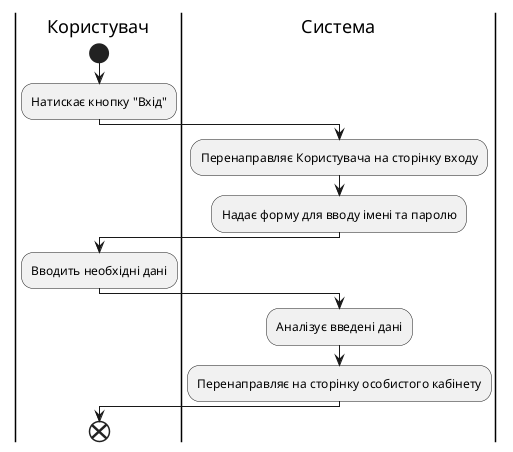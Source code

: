 @startuml

|Користувач|
    |Користувач|
    start
    :Натискає кнопку "Вхід";
    |Система|
    :Перенаправляє Користувача на сторінку входу;    
    :Надає форму для вводу імені та паролю;  
    |Користувач|
    :Вводить необхідні дані;  
    |Система|
    :Аналізує введені дані;  
    :Перенаправляє на сторінку особистого кабінету;
        |Користувач|
    end;
@enduml
